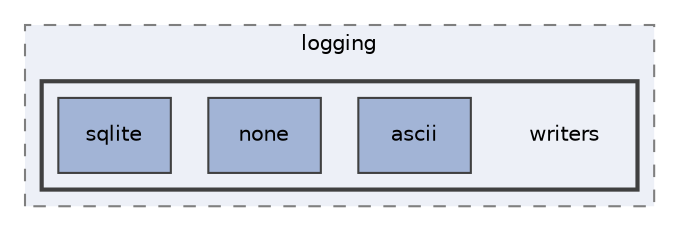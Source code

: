 digraph "/Users/jlu/zeek/src/logging/writers"
{
 // LATEX_PDF_SIZE
  edge [fontname="Helvetica",fontsize="10",labelfontname="Helvetica",labelfontsize="10"];
  node [fontname="Helvetica",fontsize="10",shape=record];
  compound=true
  subgraph clusterdir_3881f9fc480b26d130a49047a5ed8df4 {
    graph [ bgcolor="#edf0f7", pencolor="grey50", style="filled,dashed,", label="logging", fontname="Helvetica", fontsize="10", URL="dir_3881f9fc480b26d130a49047a5ed8df4.html"]
  subgraph clusterdir_80e4b6a0afbb06a76e948bb63a07800e {
    graph [ bgcolor="#edf0f7", pencolor="grey25", style="filled,bold,", label="", fontname="Helvetica", fontsize="10", URL="dir_80e4b6a0afbb06a76e948bb63a07800e.html"]
    dir_80e4b6a0afbb06a76e948bb63a07800e [shape=plaintext, label="writers"];
  dir_a5d51db4f151214e600da13c7705d1cc [shape=box, label="ascii", style="filled,", fillcolor="#a2b4d6", color="grey25", URL="dir_a5d51db4f151214e600da13c7705d1cc.html"];
  dir_e0bd84d59e83532f1d64093b0e98aa39 [shape=box, label="none", style="filled,", fillcolor="#a2b4d6", color="grey25", URL="dir_e0bd84d59e83532f1d64093b0e98aa39.html"];
  dir_849df6131ce2295ac68fc520b1f38cae [shape=box, label="sqlite", style="filled,", fillcolor="#a2b4d6", color="grey25", URL="dir_849df6131ce2295ac68fc520b1f38cae.html"];
  }
  }
}
